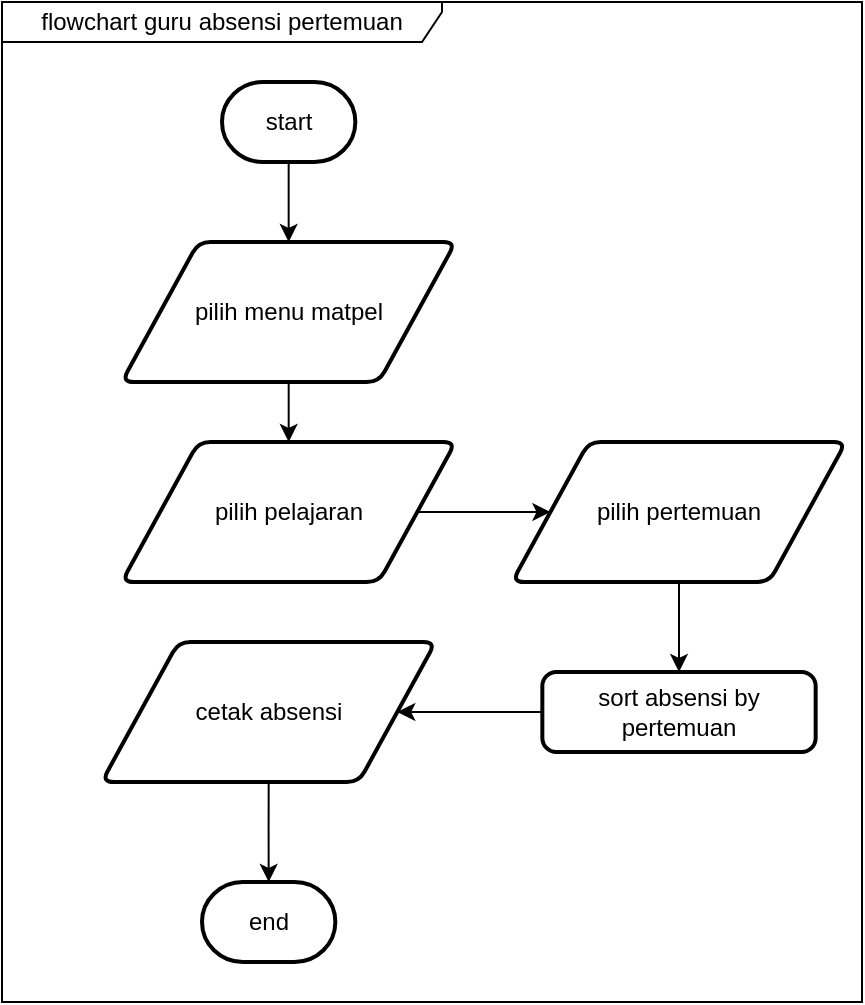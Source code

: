 <mxfile version="17.4.2" type="device"><diagram id="O9Szr4Hdh8DIHMUpJjEn" name="Page-1"><mxGraphModel dx="1014" dy="651" grid="1" gridSize="10" guides="1" tooltips="1" connect="1" arrows="1" fold="1" page="1" pageScale="1" pageWidth="850" pageHeight="1100" math="0" shadow="0"><root><mxCell id="0"/><mxCell id="1" parent="0"/><mxCell id="N7Z2blO4jedbJV9u91K_-23" style="edgeStyle=orthogonalEdgeStyle;rounded=0;orthogonalLoop=1;jettySize=auto;html=1;exitX=0.5;exitY=1;exitDx=0;exitDy=0;exitPerimeter=0;" parent="1" source="N7Z2blO4jedbJV9u91K_-1" target="N7Z2blO4jedbJV9u91K_-2" edge="1"><mxGeometry relative="1" as="geometry"/></mxCell><mxCell id="N7Z2blO4jedbJV9u91K_-1" value="start" style="strokeWidth=2;html=1;shape=mxgraph.flowchart.terminator;whiteSpace=wrap;fillColor=#FFFFFF;" parent="1" vertex="1"><mxGeometry x="280" y="100" width="66.67" height="40" as="geometry"/></mxCell><mxCell id="N7Z2blO4jedbJV9u91K_-25" style="edgeStyle=orthogonalEdgeStyle;rounded=0;orthogonalLoop=1;jettySize=auto;html=1;exitX=0.5;exitY=1;exitDx=0;exitDy=0;entryX=0.5;entryY=0;entryDx=0;entryDy=0;" parent="1" source="N7Z2blO4jedbJV9u91K_-2" target="N7Z2blO4jedbJV9u91K_-24" edge="1"><mxGeometry relative="1" as="geometry"/></mxCell><mxCell id="N7Z2blO4jedbJV9u91K_-2" value="pilih menu matpel" style="shape=parallelogram;html=1;strokeWidth=2;perimeter=parallelogramPerimeter;whiteSpace=wrap;rounded=1;arcSize=12;size=0.23;fillColor=#FFFFFF;" parent="1" vertex="1"><mxGeometry x="229.84" y="180" width="167" height="70" as="geometry"/></mxCell><mxCell id="N7Z2blO4jedbJV9u91K_-18" value="end" style="strokeWidth=2;html=1;shape=mxgraph.flowchart.terminator;whiteSpace=wrap;fillColor=#FFFFFF;" parent="1" vertex="1"><mxGeometry x="270" y="500" width="66.67" height="40" as="geometry"/></mxCell><mxCell id="N7Z2blO4jedbJV9u91K_-21" value="flowchart guru absensi pertemuan" style="shape=umlFrame;whiteSpace=wrap;html=1;fillColor=#FFFFFF;width=220;height=20;" parent="1" vertex="1"><mxGeometry x="170" y="60" width="430" height="500" as="geometry"/></mxCell><mxCell id="0E8C03uhW7laAKnOpfa4-8" style="edgeStyle=orthogonalEdgeStyle;rounded=0;orthogonalLoop=1;jettySize=auto;html=1;exitX=1;exitY=0.5;exitDx=0;exitDy=0;" edge="1" parent="1" source="N7Z2blO4jedbJV9u91K_-24" target="0E8C03uhW7laAKnOpfa4-7"><mxGeometry relative="1" as="geometry"/></mxCell><mxCell id="N7Z2blO4jedbJV9u91K_-24" value="pilih pelajaran" style="shape=parallelogram;html=1;strokeWidth=2;perimeter=parallelogramPerimeter;whiteSpace=wrap;rounded=1;arcSize=12;size=0.23;fillColor=#FFFFFF;" parent="1" vertex="1"><mxGeometry x="229.84" y="280" width="167" height="70" as="geometry"/></mxCell><mxCell id="0E8C03uhW7laAKnOpfa4-10" style="edgeStyle=orthogonalEdgeStyle;rounded=0;orthogonalLoop=1;jettySize=auto;html=1;exitX=0.5;exitY=1;exitDx=0;exitDy=0;entryX=0.5;entryY=0;entryDx=0;entryDy=0;" edge="1" parent="1" source="0E8C03uhW7laAKnOpfa4-7" target="0E8C03uhW7laAKnOpfa4-9"><mxGeometry relative="1" as="geometry"/></mxCell><mxCell id="0E8C03uhW7laAKnOpfa4-7" value="pilih pertemuan" style="shape=parallelogram;html=1;strokeWidth=2;perimeter=parallelogramPerimeter;whiteSpace=wrap;rounded=1;arcSize=12;size=0.23;fillColor=#FFFFFF;" vertex="1" parent="1"><mxGeometry x="425" y="280" width="167" height="70" as="geometry"/></mxCell><mxCell id="0E8C03uhW7laAKnOpfa4-14" style="edgeStyle=orthogonalEdgeStyle;rounded=0;orthogonalLoop=1;jettySize=auto;html=1;exitX=0;exitY=0.5;exitDx=0;exitDy=0;entryX=1;entryY=0.5;entryDx=0;entryDy=0;" edge="1" parent="1" source="0E8C03uhW7laAKnOpfa4-9" target="0E8C03uhW7laAKnOpfa4-15"><mxGeometry relative="1" as="geometry"><mxPoint x="381.66" y="415" as="targetPoint"/></mxGeometry></mxCell><mxCell id="0E8C03uhW7laAKnOpfa4-9" value="sort absensi by pertemuan" style="rounded=1;whiteSpace=wrap;html=1;absoluteArcSize=1;arcSize=14;strokeWidth=2;fillColor=#FFFFFF;" vertex="1" parent="1"><mxGeometry x="440.17" y="395" width="136.66" height="40" as="geometry"/></mxCell><mxCell id="0E8C03uhW7laAKnOpfa4-16" style="edgeStyle=orthogonalEdgeStyle;rounded=0;orthogonalLoop=1;jettySize=auto;html=1;exitX=0.5;exitY=1;exitDx=0;exitDy=0;" edge="1" parent="1" source="0E8C03uhW7laAKnOpfa4-15" target="N7Z2blO4jedbJV9u91K_-18"><mxGeometry relative="1" as="geometry"/></mxCell><mxCell id="0E8C03uhW7laAKnOpfa4-15" value="cetak absensi" style="shape=parallelogram;html=1;strokeWidth=2;perimeter=parallelogramPerimeter;whiteSpace=wrap;rounded=1;arcSize=12;size=0.23;fillColor=#FFFFFF;" vertex="1" parent="1"><mxGeometry x="219.84" y="380" width="167" height="70" as="geometry"/></mxCell></root></mxGraphModel></diagram></mxfile>